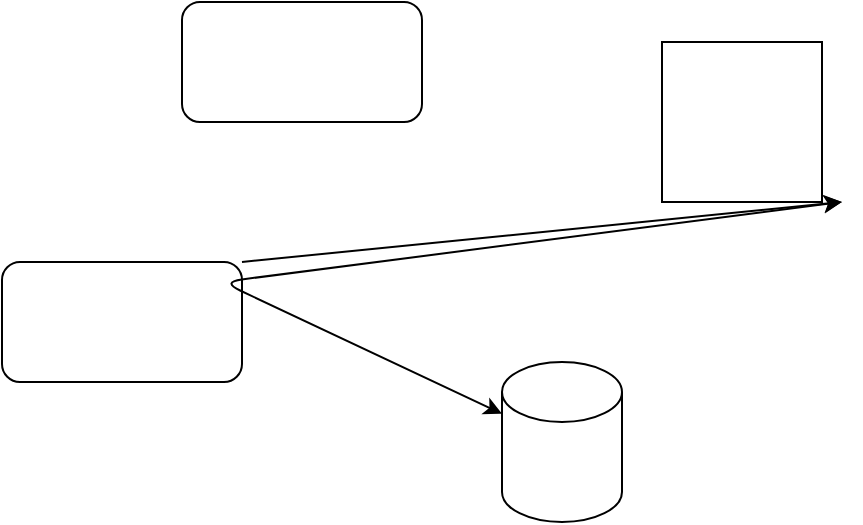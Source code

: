 <mxfile version="15.2.4" type="github">
  <diagram id="usIylV30pZpSzJV3aMa8" name="Page-1">
    <mxGraphModel dx="1041" dy="481" grid="1" gridSize="10" guides="1" tooltips="1" connect="1" arrows="1" fold="1" page="1" pageScale="1" pageWidth="850" pageHeight="1100" math="0" shadow="0">
      <root>
        <mxCell id="0" />
        <mxCell id="1" parent="0" />
        <mxCell id="QRSI72L1yCooi06OK81Q-1" value="" style="rounded=1;whiteSpace=wrap;html=1;" vertex="1" parent="1">
          <mxGeometry x="120" y="130" width="120" height="60" as="geometry" />
        </mxCell>
        <mxCell id="QRSI72L1yCooi06OK81Q-2" value="" style="whiteSpace=wrap;html=1;aspect=fixed;" vertex="1" parent="1">
          <mxGeometry x="360" y="150" width="80" height="80" as="geometry" />
        </mxCell>
        <mxCell id="QRSI72L1yCooi06OK81Q-3" value="" style="rounded=1;whiteSpace=wrap;html=1;" vertex="1" parent="1">
          <mxGeometry x="30" y="260" width="120" height="60" as="geometry" />
        </mxCell>
        <mxCell id="QRSI72L1yCooi06OK81Q-4" value="" style="shape=cylinder3;whiteSpace=wrap;html=1;boundedLbl=1;backgroundOutline=1;size=15;" vertex="1" parent="1">
          <mxGeometry x="280" y="310" width="60" height="80" as="geometry" />
        </mxCell>
        <mxCell id="QRSI72L1yCooi06OK81Q-5" value="" style="endArrow=classic;startArrow=classic;html=1;" edge="1" parent="1" source="QRSI72L1yCooi06OK81Q-4">
          <mxGeometry width="50" height="50" relative="1" as="geometry">
            <mxPoint x="400" y="280" as="sourcePoint" />
            <mxPoint x="450" y="230" as="targetPoint" />
            <Array as="points">
              <mxPoint x="140" y="270" />
            </Array>
          </mxGeometry>
        </mxCell>
        <mxCell id="QRSI72L1yCooi06OK81Q-6" value="" style="endArrow=classic;html=1;exitX=1;exitY=0;exitDx=0;exitDy=0;" edge="1" parent="1" source="QRSI72L1yCooi06OK81Q-3">
          <mxGeometry width="50" height="50" relative="1" as="geometry">
            <mxPoint x="400" y="280" as="sourcePoint" />
            <mxPoint x="450" y="230" as="targetPoint" />
          </mxGeometry>
        </mxCell>
      </root>
    </mxGraphModel>
  </diagram>
</mxfile>
